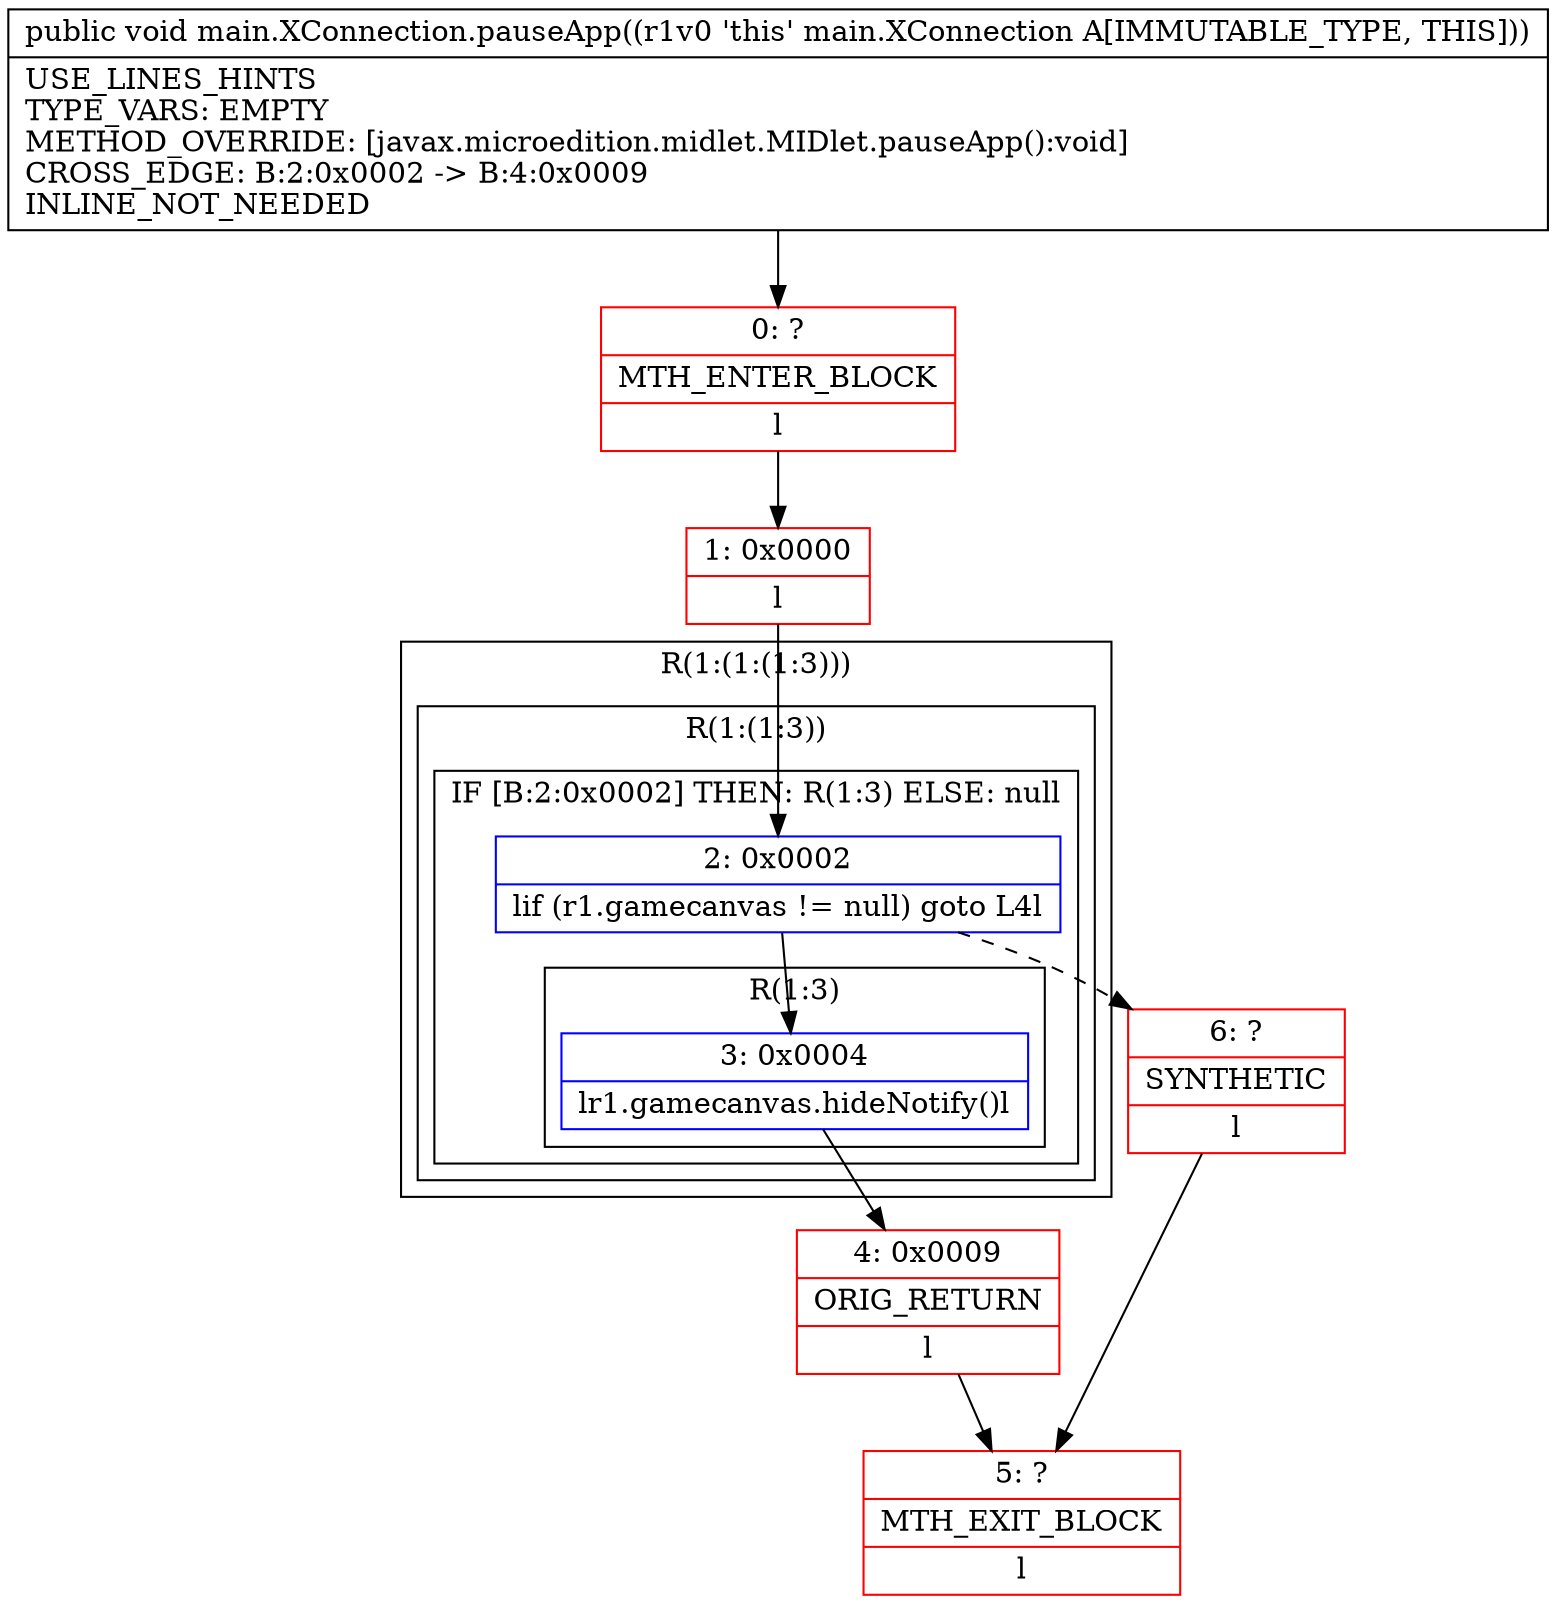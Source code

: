 digraph "CFG formain.XConnection.pauseApp()V" {
subgraph cluster_Region_661862349 {
label = "R(1:(1:(1:3)))";
node [shape=record,color=blue];
subgraph cluster_Region_1890121643 {
label = "R(1:(1:3))";
node [shape=record,color=blue];
subgraph cluster_IfRegion_542801170 {
label = "IF [B:2:0x0002] THEN: R(1:3) ELSE: null";
node [shape=record,color=blue];
Node_2 [shape=record,label="{2\:\ 0x0002|lif (r1.gamecanvas != null) goto L4l}"];
subgraph cluster_Region_1633004115 {
label = "R(1:3)";
node [shape=record,color=blue];
Node_3 [shape=record,label="{3\:\ 0x0004|lr1.gamecanvas.hideNotify()l}"];
}
}
}
}
Node_0 [shape=record,color=red,label="{0\:\ ?|MTH_ENTER_BLOCK\l|l}"];
Node_1 [shape=record,color=red,label="{1\:\ 0x0000|l}"];
Node_4 [shape=record,color=red,label="{4\:\ 0x0009|ORIG_RETURN\l|l}"];
Node_5 [shape=record,color=red,label="{5\:\ ?|MTH_EXIT_BLOCK\l|l}"];
Node_6 [shape=record,color=red,label="{6\:\ ?|SYNTHETIC\l|l}"];
MethodNode[shape=record,label="{public void main.XConnection.pauseApp((r1v0 'this' main.XConnection A[IMMUTABLE_TYPE, THIS]))  | USE_LINES_HINTS\lTYPE_VARS: EMPTY\lMETHOD_OVERRIDE: [javax.microedition.midlet.MIDlet.pauseApp():void]\lCROSS_EDGE: B:2:0x0002 \-\> B:4:0x0009\lINLINE_NOT_NEEDED\l}"];
MethodNode -> Node_0;
Node_2 -> Node_3;
Node_2 -> Node_6[style=dashed];
Node_3 -> Node_4;
Node_0 -> Node_1;
Node_1 -> Node_2;
Node_4 -> Node_5;
Node_6 -> Node_5;
}

